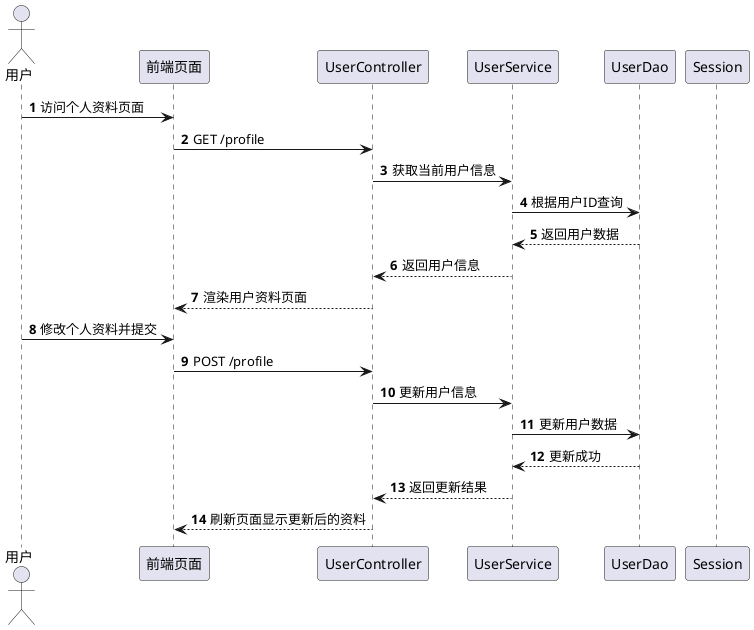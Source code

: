 @startuml
'<url id="cv7ch9uan0vl4pbvmh4g" type="url" status="parsed" title="Sequence Diagram syntax and features" wc="36860">https://plantuml.com/sequence-diagram</url>

autonumber

actor 用户 as User
participant "前端页面" as Frontend
participant "UserController" as UserController
participant "UserService" as UserService
participant "UserDao" as UserDao
participant "Session" as Session

User -> Frontend: 访问个人资料页面
Frontend -> UserController: GET /profile
UserController -> UserService: 获取当前用户信息
UserService -> UserDao: 根据用户ID查询
UserDao --> UserService: 返回用户数据
UserService --> UserController: 返回用户信息
UserController --> Frontend: 渲染用户资料页面

User -> Frontend: 修改个人资料并提交
Frontend -> UserController: POST /profile
UserController -> UserService: 更新用户信息
UserService -> UserDao: 更新用户数据
UserDao --> UserService: 更新成功
UserService --> UserController: 返回更新结果
UserController --> Frontend: 刷新页面显示更新后的资料
@enduml